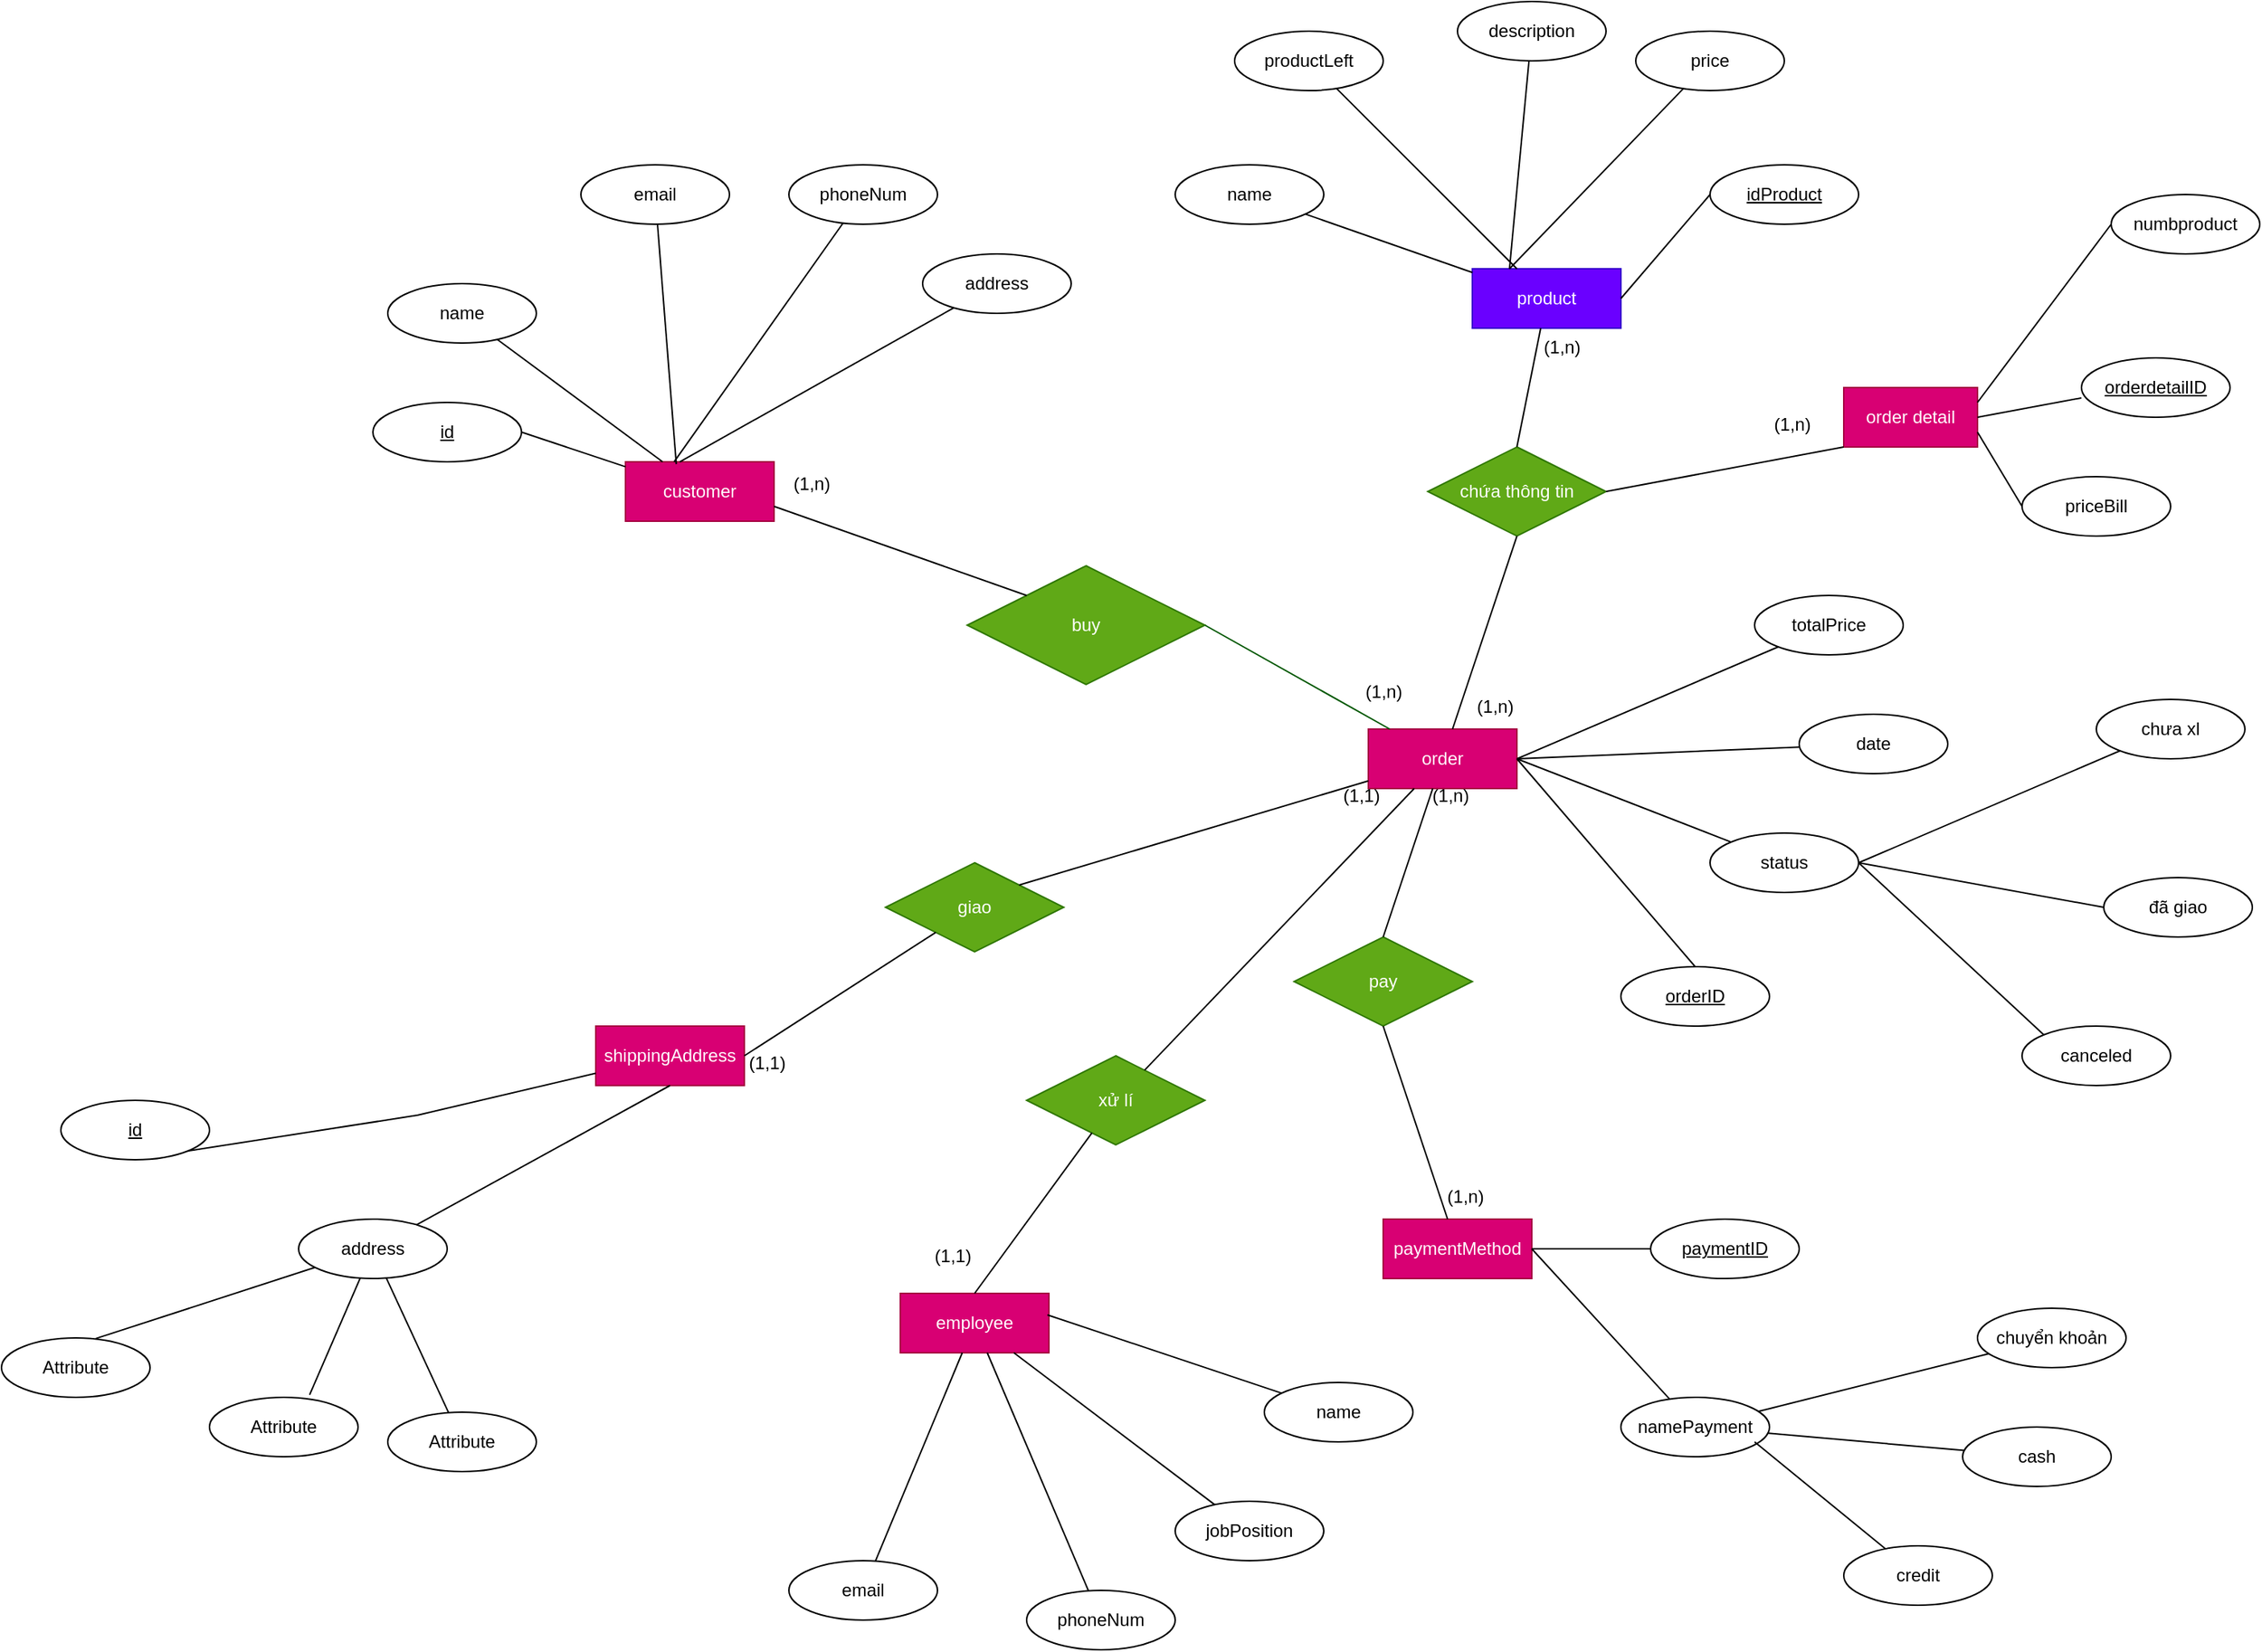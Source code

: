 <mxfile version="22.0.4" type="github">
  <diagram name="Page-1" id="J78H1yWdMGA6dcJvO-is">
    <mxGraphModel dx="3128" dy="2287" grid="1" gridSize="10" guides="1" tooltips="1" connect="1" arrows="1" fold="1" page="1" pageScale="1" pageWidth="850" pageHeight="1100" math="0" shadow="0">
      <root>
        <mxCell id="0" />
        <mxCell id="1" parent="0" />
        <mxCell id="VAm5EBniyMLqkMirTQOu-1" value="order&lt;br&gt;" style="whiteSpace=wrap;html=1;align=center;fillColor=#d80073;fontColor=#ffffff;strokeColor=#A50040;" parent="1" vertex="1">
          <mxGeometry x="680" y="70" width="100" height="40" as="geometry" />
        </mxCell>
        <mxCell id="VAm5EBniyMLqkMirTQOu-2" value="shippingAddress&lt;br&gt;" style="whiteSpace=wrap;html=1;align=center;fillColor=#d80073;fontColor=#ffffff;strokeColor=#A50040;" parent="1" vertex="1">
          <mxGeometry x="160" y="270" width="100" height="40" as="geometry" />
        </mxCell>
        <mxCell id="VAm5EBniyMLqkMirTQOu-3" value="order detail&lt;br&gt;" style="whiteSpace=wrap;html=1;align=center;fillColor=#d80073;fontColor=#ffffff;strokeColor=#A50040;" parent="1" vertex="1">
          <mxGeometry x="1000" y="-160" width="90" height="40" as="geometry" />
        </mxCell>
        <mxCell id="VAm5EBniyMLqkMirTQOu-4" value="customer" style="whiteSpace=wrap;html=1;align=center;fillColor=#d80073;fontColor=#ffffff;strokeColor=#A50040;" parent="1" vertex="1">
          <mxGeometry x="180" y="-110" width="100" height="40" as="geometry" />
        </mxCell>
        <mxCell id="VAm5EBniyMLqkMirTQOu-5" value="employee&lt;br&gt;" style="whiteSpace=wrap;html=1;align=center;fillColor=#d80073;fontColor=#ffffff;strokeColor=#A50040;" parent="1" vertex="1">
          <mxGeometry x="365" y="450" width="100" height="40" as="geometry" />
        </mxCell>
        <mxCell id="VAm5EBniyMLqkMirTQOu-6" value="paymentMethod&lt;br&gt;" style="whiteSpace=wrap;html=1;align=center;fillColor=#d80073;fontColor=#ffffff;strokeColor=#A50040;" parent="1" vertex="1">
          <mxGeometry x="690" y="400" width="100" height="40" as="geometry" />
        </mxCell>
        <mxCell id="VAm5EBniyMLqkMirTQOu-7" value="product&lt;br&gt;" style="whiteSpace=wrap;html=1;align=center;fillColor=#6a00ff;fontColor=#ffffff;strokeColor=#3700CC;" parent="1" vertex="1">
          <mxGeometry x="750" y="-240" width="100" height="40" as="geometry" />
        </mxCell>
        <mxCell id="VAm5EBniyMLqkMirTQOu-8" value="id" style="ellipse;whiteSpace=wrap;html=1;align=center;fontStyle=4;" parent="1" vertex="1">
          <mxGeometry x="10" y="-150" width="100" height="40" as="geometry" />
        </mxCell>
        <mxCell id="VAm5EBniyMLqkMirTQOu-9" value="phoneNum" style="ellipse;whiteSpace=wrap;html=1;align=center;" parent="1" vertex="1">
          <mxGeometry x="290" y="-310" width="100" height="40" as="geometry" />
        </mxCell>
        <mxCell id="VAm5EBniyMLqkMirTQOu-10" value="name" style="ellipse;whiteSpace=wrap;html=1;align=center;" parent="1" vertex="1">
          <mxGeometry x="20" y="-230" width="100" height="40" as="geometry" />
        </mxCell>
        <mxCell id="VAm5EBniyMLqkMirTQOu-11" value="email" style="ellipse;whiteSpace=wrap;html=1;align=center;" parent="1" vertex="1">
          <mxGeometry x="150" y="-310" width="100" height="40" as="geometry" />
        </mxCell>
        <mxCell id="VAm5EBniyMLqkMirTQOu-13" value="address" style="ellipse;whiteSpace=wrap;html=1;align=center;" parent="1" vertex="1">
          <mxGeometry x="380" y="-250" width="100" height="40" as="geometry" />
        </mxCell>
        <mxCell id="VAm5EBniyMLqkMirTQOu-14" value="" style="endArrow=none;html=1;rounded=0;exitX=0.365;exitY=0.001;exitDx=0;exitDy=0;exitPerimeter=0;" parent="1" source="VAm5EBniyMLqkMirTQOu-4" target="VAm5EBniyMLqkMirTQOu-13" edge="1">
          <mxGeometry relative="1" as="geometry">
            <mxPoint x="340" y="-150" as="sourcePoint" />
            <mxPoint x="500" y="-130.48" as="targetPoint" />
          </mxGeometry>
        </mxCell>
        <mxCell id="VAm5EBniyMLqkMirTQOu-15" value="" style="endArrow=none;html=1;rounded=0;exitX=0.327;exitY=0.001;exitDx=0;exitDy=0;exitPerimeter=0;" parent="1" source="VAm5EBniyMLqkMirTQOu-4" target="VAm5EBniyMLqkMirTQOu-9" edge="1">
          <mxGeometry relative="1" as="geometry">
            <mxPoint x="300" y="-110" as="sourcePoint" />
            <mxPoint x="460" y="-110" as="targetPoint" />
          </mxGeometry>
        </mxCell>
        <mxCell id="VAm5EBniyMLqkMirTQOu-16" value="" style="endArrow=none;html=1;rounded=0;exitX=0.342;exitY=0.039;exitDx=0;exitDy=0;exitPerimeter=0;" parent="1" source="VAm5EBniyMLqkMirTQOu-4" target="VAm5EBniyMLqkMirTQOu-11" edge="1">
          <mxGeometry relative="1" as="geometry">
            <mxPoint x="300" y="-110" as="sourcePoint" />
            <mxPoint x="460" y="-110" as="targetPoint" />
          </mxGeometry>
        </mxCell>
        <mxCell id="VAm5EBniyMLqkMirTQOu-17" value="" style="endArrow=none;html=1;rounded=0;exitX=1;exitY=0.5;exitDx=0;exitDy=0;" parent="1" source="VAm5EBniyMLqkMirTQOu-8" target="VAm5EBniyMLqkMirTQOu-4" edge="1">
          <mxGeometry relative="1" as="geometry">
            <mxPoint x="110" y="-80" as="sourcePoint" />
            <mxPoint x="270" y="-80" as="targetPoint" />
          </mxGeometry>
        </mxCell>
        <mxCell id="VAm5EBniyMLqkMirTQOu-18" value="" style="endArrow=none;html=1;rounded=0;entryX=0.25;entryY=0;entryDx=0;entryDy=0;" parent="1" source="VAm5EBniyMLqkMirTQOu-10" target="VAm5EBniyMLqkMirTQOu-4" edge="1">
          <mxGeometry relative="1" as="geometry">
            <mxPoint x="180" y="-210" as="sourcePoint" />
            <mxPoint x="340" y="-210" as="targetPoint" />
          </mxGeometry>
        </mxCell>
        <mxCell id="VAm5EBniyMLqkMirTQOu-19" value="idProduct" style="ellipse;whiteSpace=wrap;html=1;align=center;fontStyle=4;" parent="1" vertex="1">
          <mxGeometry x="910" y="-310" width="100" height="40" as="geometry" />
        </mxCell>
        <mxCell id="VAm5EBniyMLqkMirTQOu-20" value="price" style="ellipse;whiteSpace=wrap;html=1;align=center;" parent="1" vertex="1">
          <mxGeometry x="860" y="-400" width="100" height="40" as="geometry" />
        </mxCell>
        <mxCell id="VAm5EBniyMLqkMirTQOu-21" value="productLeft" style="ellipse;whiteSpace=wrap;html=1;align=center;" parent="1" vertex="1">
          <mxGeometry x="590" y="-400" width="100" height="40" as="geometry" />
        </mxCell>
        <mxCell id="VAm5EBniyMLqkMirTQOu-22" value="name" style="ellipse;whiteSpace=wrap;html=1;align=center;" parent="1" vertex="1">
          <mxGeometry x="550" y="-310" width="100" height="40" as="geometry" />
        </mxCell>
        <mxCell id="VAm5EBniyMLqkMirTQOu-23" value="description" style="ellipse;whiteSpace=wrap;html=1;align=center;" parent="1" vertex="1">
          <mxGeometry x="740" y="-420" width="100" height="40" as="geometry" />
        </mxCell>
        <mxCell id="VAm5EBniyMLqkMirTQOu-25" value="" style="endArrow=none;html=1;rounded=0;" parent="1" source="VAm5EBniyMLqkMirTQOu-22" target="VAm5EBniyMLqkMirTQOu-7" edge="1">
          <mxGeometry relative="1" as="geometry">
            <mxPoint x="680" y="-100" as="sourcePoint" />
            <mxPoint x="840" y="-100" as="targetPoint" />
          </mxGeometry>
        </mxCell>
        <mxCell id="VAm5EBniyMLqkMirTQOu-26" value="" style="endArrow=none;html=1;rounded=0;" parent="1" source="VAm5EBniyMLqkMirTQOu-21" target="VAm5EBniyMLqkMirTQOu-7" edge="1">
          <mxGeometry relative="1" as="geometry">
            <mxPoint x="680" y="-220" as="sourcePoint" />
            <mxPoint x="840" y="-220" as="targetPoint" />
          </mxGeometry>
        </mxCell>
        <mxCell id="VAm5EBniyMLqkMirTQOu-27" value="" style="endArrow=none;html=1;rounded=0;entryX=0.25;entryY=0;entryDx=0;entryDy=0;" parent="1" source="VAm5EBniyMLqkMirTQOu-23" target="VAm5EBniyMLqkMirTQOu-7" edge="1">
          <mxGeometry relative="1" as="geometry">
            <mxPoint x="800" y="-230" as="sourcePoint" />
            <mxPoint x="960" y="-230" as="targetPoint" />
          </mxGeometry>
        </mxCell>
        <mxCell id="VAm5EBniyMLqkMirTQOu-28" value="" style="endArrow=none;html=1;rounded=0;exitX=0.25;exitY=0;exitDx=0;exitDy=0;" parent="1" source="VAm5EBniyMLqkMirTQOu-7" target="VAm5EBniyMLqkMirTQOu-20" edge="1">
          <mxGeometry relative="1" as="geometry">
            <mxPoint x="820" y="-230" as="sourcePoint" />
            <mxPoint x="980" y="-230" as="targetPoint" />
          </mxGeometry>
        </mxCell>
        <mxCell id="VAm5EBniyMLqkMirTQOu-30" value="" style="endArrow=none;html=1;rounded=0;exitX=1;exitY=0.5;exitDx=0;exitDy=0;entryX=0;entryY=0.5;entryDx=0;entryDy=0;" parent="1" source="VAm5EBniyMLqkMirTQOu-7" target="VAm5EBniyMLqkMirTQOu-19" edge="1">
          <mxGeometry relative="1" as="geometry">
            <mxPoint x="880" y="-80" as="sourcePoint" />
            <mxPoint x="1040" y="-80" as="targetPoint" />
          </mxGeometry>
        </mxCell>
        <mxCell id="VAm5EBniyMLqkMirTQOu-32" value="orderID" style="ellipse;whiteSpace=wrap;html=1;align=center;fontStyle=4;" parent="1" vertex="1">
          <mxGeometry x="850" y="230" width="100" height="40" as="geometry" />
        </mxCell>
        <mxCell id="VAm5EBniyMLqkMirTQOu-33" value="date" style="ellipse;whiteSpace=wrap;html=1;align=center;" parent="1" vertex="1">
          <mxGeometry x="970" y="60" width="100" height="40" as="geometry" />
        </mxCell>
        <mxCell id="VAm5EBniyMLqkMirTQOu-34" value="status" style="ellipse;whiteSpace=wrap;html=1;align=center;" parent="1" vertex="1">
          <mxGeometry x="910" y="140" width="100" height="40" as="geometry" />
        </mxCell>
        <mxCell id="VAm5EBniyMLqkMirTQOu-35" value="totalPrice" style="ellipse;whiteSpace=wrap;html=1;align=center;" parent="1" vertex="1">
          <mxGeometry x="940" y="-20" width="100" height="40" as="geometry" />
        </mxCell>
        <mxCell id="VAm5EBniyMLqkMirTQOu-38" value="" style="endArrow=none;html=1;rounded=0;entryX=0.5;entryY=0;entryDx=0;entryDy=0;exitX=1;exitY=0.5;exitDx=0;exitDy=0;" parent="1" source="VAm5EBniyMLqkMirTQOu-1" target="VAm5EBniyMLqkMirTQOu-32" edge="1">
          <mxGeometry relative="1" as="geometry">
            <mxPoint x="420" y="200" as="sourcePoint" />
            <mxPoint x="580" y="200" as="targetPoint" />
          </mxGeometry>
        </mxCell>
        <mxCell id="VAm5EBniyMLqkMirTQOu-39" value="" style="endArrow=none;html=1;rounded=0;exitX=1;exitY=0.5;exitDx=0;exitDy=0;" parent="1" source="VAm5EBniyMLqkMirTQOu-1" target="VAm5EBniyMLqkMirTQOu-34" edge="1">
          <mxGeometry relative="1" as="geometry">
            <mxPoint x="500" y="60" as="sourcePoint" />
            <mxPoint x="660" y="60" as="targetPoint" />
          </mxGeometry>
        </mxCell>
        <mxCell id="VAm5EBniyMLqkMirTQOu-40" value="" style="endArrow=none;html=1;rounded=0;exitX=1;exitY=0.5;exitDx=0;exitDy=0;" parent="1" source="VAm5EBniyMLqkMirTQOu-1" target="VAm5EBniyMLqkMirTQOu-33" edge="1">
          <mxGeometry relative="1" as="geometry">
            <mxPoint x="500" y="60" as="sourcePoint" />
            <mxPoint x="660" y="60" as="targetPoint" />
          </mxGeometry>
        </mxCell>
        <mxCell id="VAm5EBniyMLqkMirTQOu-41" value="" style="endArrow=none;html=1;rounded=0;exitX=1;exitY=0.5;exitDx=0;exitDy=0;" parent="1" source="VAm5EBniyMLqkMirTQOu-1" target="VAm5EBniyMLqkMirTQOu-35" edge="1">
          <mxGeometry relative="1" as="geometry">
            <mxPoint x="500" y="60" as="sourcePoint" />
            <mxPoint x="660" y="60" as="targetPoint" />
          </mxGeometry>
        </mxCell>
        <mxCell id="VAm5EBniyMLqkMirTQOu-42" value="chưa xl" style="ellipse;whiteSpace=wrap;html=1;align=center;" parent="1" vertex="1">
          <mxGeometry x="1170" y="50" width="100" height="40" as="geometry" />
        </mxCell>
        <mxCell id="VAm5EBniyMLqkMirTQOu-43" value="canceled" style="ellipse;whiteSpace=wrap;html=1;align=center;" parent="1" vertex="1">
          <mxGeometry x="1120" y="270" width="100" height="40" as="geometry" />
        </mxCell>
        <mxCell id="VAm5EBniyMLqkMirTQOu-44" value="đã giao" style="ellipse;whiteSpace=wrap;html=1;align=center;" parent="1" vertex="1">
          <mxGeometry x="1175" y="170" width="100" height="40" as="geometry" />
        </mxCell>
        <mxCell id="VAm5EBniyMLqkMirTQOu-45" value="" style="endArrow=none;html=1;rounded=0;exitX=1;exitY=0.5;exitDx=0;exitDy=0;" parent="1" source="VAm5EBniyMLqkMirTQOu-34" target="VAm5EBniyMLqkMirTQOu-42" edge="1">
          <mxGeometry relative="1" as="geometry">
            <mxPoint x="1040" y="140" as="sourcePoint" />
            <mxPoint x="1200" y="140" as="targetPoint" />
          </mxGeometry>
        </mxCell>
        <mxCell id="VAm5EBniyMLqkMirTQOu-46" value="" style="endArrow=none;html=1;rounded=0;exitX=1;exitY=0.5;exitDx=0;exitDy=0;entryX=0;entryY=0;entryDx=0;entryDy=0;" parent="1" source="VAm5EBniyMLqkMirTQOu-34" target="VAm5EBniyMLqkMirTQOu-43" edge="1">
          <mxGeometry relative="1" as="geometry">
            <mxPoint x="960" y="230" as="sourcePoint" />
            <mxPoint x="1120" y="230" as="targetPoint" />
          </mxGeometry>
        </mxCell>
        <mxCell id="VAm5EBniyMLqkMirTQOu-47" value="" style="endArrow=none;html=1;rounded=0;exitX=1;exitY=0.5;exitDx=0;exitDy=0;entryX=0;entryY=0.5;entryDx=0;entryDy=0;" parent="1" source="VAm5EBniyMLqkMirTQOu-34" target="VAm5EBniyMLqkMirTQOu-44" edge="1">
          <mxGeometry relative="1" as="geometry">
            <mxPoint x="980" y="210" as="sourcePoint" />
            <mxPoint x="1140" y="210" as="targetPoint" />
          </mxGeometry>
        </mxCell>
        <mxCell id="VAm5EBniyMLqkMirTQOu-49" value="paymentID" style="ellipse;whiteSpace=wrap;html=1;align=center;fontStyle=4;" parent="1" vertex="1">
          <mxGeometry x="870" y="400" width="100" height="40" as="geometry" />
        </mxCell>
        <mxCell id="VAm5EBniyMLqkMirTQOu-50" value="namePayment" style="ellipse;whiteSpace=wrap;html=1;align=center;" parent="1" vertex="1">
          <mxGeometry x="850" y="520" width="100" height="40" as="geometry" />
        </mxCell>
        <mxCell id="VAm5EBniyMLqkMirTQOu-51" value="" style="endArrow=none;html=1;rounded=0;exitX=1;exitY=0.5;exitDx=0;exitDy=0;" parent="1" source="VAm5EBniyMLqkMirTQOu-6" target="VAm5EBniyMLqkMirTQOu-50" edge="1">
          <mxGeometry relative="1" as="geometry">
            <mxPoint x="770" y="500" as="sourcePoint" />
            <mxPoint x="930" y="500" as="targetPoint" />
          </mxGeometry>
        </mxCell>
        <mxCell id="VAm5EBniyMLqkMirTQOu-52" value="" style="endArrow=none;html=1;rounded=0;entryX=0;entryY=0.5;entryDx=0;entryDy=0;exitX=1;exitY=0.5;exitDx=0;exitDy=0;" parent="1" source="VAm5EBniyMLqkMirTQOu-6" target="VAm5EBniyMLqkMirTQOu-49" edge="1">
          <mxGeometry relative="1" as="geometry">
            <mxPoint x="530" y="400" as="sourcePoint" />
            <mxPoint x="690" y="400" as="targetPoint" />
          </mxGeometry>
        </mxCell>
        <mxCell id="VAm5EBniyMLqkMirTQOu-53" value="cash" style="ellipse;whiteSpace=wrap;html=1;align=center;" parent="1" vertex="1">
          <mxGeometry x="1080" y="540" width="100" height="40" as="geometry" />
        </mxCell>
        <mxCell id="VAm5EBniyMLqkMirTQOu-54" value="chuyển khoản" style="ellipse;whiteSpace=wrap;html=1;align=center;" parent="1" vertex="1">
          <mxGeometry x="1090" y="460" width="100" height="40" as="geometry" />
        </mxCell>
        <mxCell id="VAm5EBniyMLqkMirTQOu-55" value="credit" style="ellipse;whiteSpace=wrap;html=1;align=center;" parent="1" vertex="1">
          <mxGeometry x="1000" y="620" width="100" height="40" as="geometry" />
        </mxCell>
        <mxCell id="VAm5EBniyMLqkMirTQOu-56" value="" style="endArrow=none;html=1;rounded=0;" parent="1" source="VAm5EBniyMLqkMirTQOu-50" target="VAm5EBniyMLqkMirTQOu-54" edge="1">
          <mxGeometry relative="1" as="geometry">
            <mxPoint x="880" y="490" as="sourcePoint" />
            <mxPoint x="1040" y="490" as="targetPoint" />
          </mxGeometry>
        </mxCell>
        <mxCell id="VAm5EBniyMLqkMirTQOu-57" value="" style="endArrow=none;html=1;rounded=0;" parent="1" source="VAm5EBniyMLqkMirTQOu-50" target="VAm5EBniyMLqkMirTQOu-53" edge="1">
          <mxGeometry relative="1" as="geometry">
            <mxPoint x="880" y="490" as="sourcePoint" />
            <mxPoint x="1040" y="490" as="targetPoint" />
          </mxGeometry>
        </mxCell>
        <mxCell id="VAm5EBniyMLqkMirTQOu-58" value="" style="endArrow=none;html=1;rounded=0;" parent="1" target="VAm5EBniyMLqkMirTQOu-55" edge="1">
          <mxGeometry relative="1" as="geometry">
            <mxPoint x="940" y="550" as="sourcePoint" />
            <mxPoint x="1040" y="490" as="targetPoint" />
          </mxGeometry>
        </mxCell>
        <mxCell id="VAm5EBniyMLqkMirTQOu-59" value="name" style="ellipse;whiteSpace=wrap;html=1;align=center;" parent="1" vertex="1">
          <mxGeometry x="610" y="510" width="100" height="40" as="geometry" />
        </mxCell>
        <mxCell id="VAm5EBniyMLqkMirTQOu-60" value="jobPosition" style="ellipse;whiteSpace=wrap;html=1;align=center;" parent="1" vertex="1">
          <mxGeometry x="550" y="590" width="100" height="40" as="geometry" />
        </mxCell>
        <mxCell id="VAm5EBniyMLqkMirTQOu-61" value="phoneNum" style="ellipse;whiteSpace=wrap;html=1;align=center;" parent="1" vertex="1">
          <mxGeometry x="450" y="650" width="100" height="40" as="geometry" />
        </mxCell>
        <mxCell id="VAm5EBniyMLqkMirTQOu-62" value="email" style="ellipse;whiteSpace=wrap;html=1;align=center;" parent="1" vertex="1">
          <mxGeometry x="290" y="630" width="100" height="40" as="geometry" />
        </mxCell>
        <mxCell id="VAm5EBniyMLqkMirTQOu-63" value="" style="endArrow=none;html=1;rounded=0;" parent="1" source="VAm5EBniyMLqkMirTQOu-5" target="VAm5EBniyMLqkMirTQOu-62" edge="1">
          <mxGeometry relative="1" as="geometry">
            <mxPoint x="370" y="610" as="sourcePoint" />
            <mxPoint x="530" y="610" as="targetPoint" />
          </mxGeometry>
        </mxCell>
        <mxCell id="VAm5EBniyMLqkMirTQOu-64" value="" style="endArrow=none;html=1;rounded=0;" parent="1" source="VAm5EBniyMLqkMirTQOu-5" target="VAm5EBniyMLqkMirTQOu-61" edge="1">
          <mxGeometry relative="1" as="geometry">
            <mxPoint x="370" y="610" as="sourcePoint" />
            <mxPoint x="530" y="610" as="targetPoint" />
          </mxGeometry>
        </mxCell>
        <mxCell id="VAm5EBniyMLqkMirTQOu-65" value="" style="endArrow=none;html=1;rounded=0;" parent="1" source="VAm5EBniyMLqkMirTQOu-5" target="VAm5EBniyMLqkMirTQOu-60" edge="1">
          <mxGeometry relative="1" as="geometry">
            <mxPoint x="370" y="610" as="sourcePoint" />
            <mxPoint x="530" y="610" as="targetPoint" />
          </mxGeometry>
        </mxCell>
        <mxCell id="VAm5EBniyMLqkMirTQOu-66" value="" style="endArrow=none;html=1;rounded=0;exitX=0.99;exitY=0.362;exitDx=0;exitDy=0;exitPerimeter=0;" parent="1" source="VAm5EBniyMLqkMirTQOu-5" target="VAm5EBniyMLqkMirTQOu-59" edge="1">
          <mxGeometry relative="1" as="geometry">
            <mxPoint x="370" y="610" as="sourcePoint" />
            <mxPoint x="530" y="610" as="targetPoint" />
          </mxGeometry>
        </mxCell>
        <mxCell id="VAm5EBniyMLqkMirTQOu-67" value="Attribute" style="ellipse;whiteSpace=wrap;html=1;align=center;" parent="1" vertex="1">
          <mxGeometry x="20" y="530" width="100" height="40" as="geometry" />
        </mxCell>
        <mxCell id="VAm5EBniyMLqkMirTQOu-69" value="Attribute" style="ellipse;whiteSpace=wrap;html=1;align=center;" parent="1" vertex="1">
          <mxGeometry x="-240" y="480" width="100" height="40" as="geometry" />
        </mxCell>
        <mxCell id="VAm5EBniyMLqkMirTQOu-70" value="address" style="ellipse;whiteSpace=wrap;html=1;align=center;" parent="1" vertex="1">
          <mxGeometry x="-40" y="400" width="100" height="40" as="geometry" />
        </mxCell>
        <mxCell id="VAm5EBniyMLqkMirTQOu-71" value="" style="endArrow=none;html=1;rounded=0;exitX=1;exitY=1;exitDx=0;exitDy=0;" parent="1" source="VAm5EBniyMLqkMirTQOu-72" target="VAm5EBniyMLqkMirTQOu-2" edge="1">
          <mxGeometry relative="1" as="geometry">
            <mxPoint x="-100" y="330.0" as="sourcePoint" />
            <mxPoint x="160" y="230" as="targetPoint" />
            <Array as="points">
              <mxPoint x="40" y="330" />
            </Array>
          </mxGeometry>
        </mxCell>
        <mxCell id="VAm5EBniyMLqkMirTQOu-72" value="id" style="ellipse;whiteSpace=wrap;html=1;align=center;fontStyle=4;" parent="1" vertex="1">
          <mxGeometry x="-200" y="320" width="100" height="40" as="geometry" />
        </mxCell>
        <mxCell id="VAm5EBniyMLqkMirTQOu-74" value="" style="endArrow=none;html=1;rounded=0;entryX=0.5;entryY=1;entryDx=0;entryDy=0;" parent="1" source="VAm5EBniyMLqkMirTQOu-70" target="VAm5EBniyMLqkMirTQOu-2" edge="1">
          <mxGeometry relative="1" as="geometry">
            <mxPoint x="70" y="400" as="sourcePoint" />
            <mxPoint x="230" y="400" as="targetPoint" />
          </mxGeometry>
        </mxCell>
        <mxCell id="VAm5EBniyMLqkMirTQOu-75" value="" style="endArrow=none;html=1;rounded=0;exitX=0.634;exitY=0.011;exitDx=0;exitDy=0;exitPerimeter=0;" parent="1" source="VAm5EBniyMLqkMirTQOu-69" target="VAm5EBniyMLqkMirTQOu-70" edge="1">
          <mxGeometry relative="1" as="geometry">
            <mxPoint x="-130" y="470" as="sourcePoint" />
            <mxPoint x="30" y="470" as="targetPoint" />
          </mxGeometry>
        </mxCell>
        <mxCell id="VAm5EBniyMLqkMirTQOu-76" value="" style="endArrow=none;html=1;rounded=0;" parent="1" source="VAm5EBniyMLqkMirTQOu-70" target="VAm5EBniyMLqkMirTQOu-67" edge="1">
          <mxGeometry relative="1" as="geometry">
            <mxPoint x="-120" y="510" as="sourcePoint" />
            <mxPoint x="40" y="510" as="targetPoint" />
          </mxGeometry>
        </mxCell>
        <mxCell id="VAm5EBniyMLqkMirTQOu-77" value="Attribute" style="ellipse;whiteSpace=wrap;html=1;align=center;" parent="1" vertex="1">
          <mxGeometry x="-100" y="520" width="100" height="40" as="geometry" />
        </mxCell>
        <mxCell id="VAm5EBniyMLqkMirTQOu-78" value="" style="endArrow=none;html=1;rounded=0;exitX=0.674;exitY=-0.043;exitDx=0;exitDy=0;exitPerimeter=0;" parent="1" source="VAm5EBniyMLqkMirTQOu-77" target="VAm5EBniyMLqkMirTQOu-70" edge="1">
          <mxGeometry relative="1" as="geometry">
            <mxPoint x="30" y="450" as="sourcePoint" />
            <mxPoint x="190" y="450" as="targetPoint" />
          </mxGeometry>
        </mxCell>
        <mxCell id="VAm5EBniyMLqkMirTQOu-80" value="chứa thông tin" style="shape=rhombus;perimeter=rhombusPerimeter;whiteSpace=wrap;html=1;align=center;fillColor=#60a917;fontColor=#ffffff;strokeColor=#2D7600;" parent="1" vertex="1">
          <mxGeometry x="720" y="-120" width="120" height="60" as="geometry" />
        </mxCell>
        <mxCell id="VAm5EBniyMLqkMirTQOu-81" value="" style="endArrow=none;html=1;rounded=0;entryX=0.5;entryY=1;entryDx=0;entryDy=0;" parent="1" source="VAm5EBniyMLqkMirTQOu-1" target="VAm5EBniyMLqkMirTQOu-80" edge="1">
          <mxGeometry relative="1" as="geometry">
            <mxPoint x="590" as="sourcePoint" />
            <mxPoint x="750" as="targetPoint" />
          </mxGeometry>
        </mxCell>
        <mxCell id="VAm5EBniyMLqkMirTQOu-82" value="" style="endArrow=none;html=1;rounded=0;exitX=0.5;exitY=0;exitDx=0;exitDy=0;" parent="1" source="VAm5EBniyMLqkMirTQOu-80" target="VAm5EBniyMLqkMirTQOu-7" edge="1">
          <mxGeometry relative="1" as="geometry">
            <mxPoint x="860" y="-150" as="sourcePoint" />
            <mxPoint x="1020" y="-150" as="targetPoint" />
          </mxGeometry>
        </mxCell>
        <mxCell id="VAm5EBniyMLqkMirTQOu-83" value="" style="endArrow=none;html=1;rounded=0;exitX=1;exitY=0.5;exitDx=0;exitDy=0;entryX=0;entryY=1;entryDx=0;entryDy=0;" parent="1" source="VAm5EBniyMLqkMirTQOu-80" target="VAm5EBniyMLqkMirTQOu-3" edge="1">
          <mxGeometry relative="1" as="geometry">
            <mxPoint x="850" y="-140.48" as="sourcePoint" />
            <mxPoint x="1010" y="-140.48" as="targetPoint" />
          </mxGeometry>
        </mxCell>
        <mxCell id="VAm5EBniyMLqkMirTQOu-84" value="priceBill" style="ellipse;whiteSpace=wrap;html=1;align=center;" parent="1" vertex="1">
          <mxGeometry x="1120" y="-100" width="100" height="40" as="geometry" />
        </mxCell>
        <mxCell id="VAm5EBniyMLqkMirTQOu-85" value="orderdetailID" style="ellipse;whiteSpace=wrap;html=1;align=center;fontStyle=4;" parent="1" vertex="1">
          <mxGeometry x="1160" y="-180" width="100" height="40" as="geometry" />
        </mxCell>
        <mxCell id="VAm5EBniyMLqkMirTQOu-86" value="numbproduct" style="ellipse;whiteSpace=wrap;html=1;align=center;" parent="1" vertex="1">
          <mxGeometry x="1180" y="-290" width="100" height="40" as="geometry" />
        </mxCell>
        <mxCell id="VAm5EBniyMLqkMirTQOu-87" value="" style="endArrow=none;html=1;rounded=0;entryX=0;entryY=0.5;entryDx=0;entryDy=0;exitX=1;exitY=0.25;exitDx=0;exitDy=0;" parent="1" source="VAm5EBniyMLqkMirTQOu-3" target="VAm5EBniyMLqkMirTQOu-86" edge="1">
          <mxGeometry relative="1" as="geometry">
            <mxPoint x="770" y="-40" as="sourcePoint" />
            <mxPoint x="930" y="-40" as="targetPoint" />
          </mxGeometry>
        </mxCell>
        <mxCell id="VAm5EBniyMLqkMirTQOu-88" value="" style="endArrow=none;html=1;rounded=0;entryX=-0.001;entryY=0.675;entryDx=0;entryDy=0;entryPerimeter=0;exitX=1;exitY=0.5;exitDx=0;exitDy=0;" parent="1" source="VAm5EBniyMLqkMirTQOu-3" target="VAm5EBniyMLqkMirTQOu-85" edge="1">
          <mxGeometry relative="1" as="geometry">
            <mxPoint x="770" y="-40" as="sourcePoint" />
            <mxPoint x="930" y="-40" as="targetPoint" />
          </mxGeometry>
        </mxCell>
        <mxCell id="VAm5EBniyMLqkMirTQOu-89" value="" style="endArrow=none;html=1;rounded=0;entryX=0;entryY=0.5;entryDx=0;entryDy=0;exitX=1;exitY=0.75;exitDx=0;exitDy=0;" parent="1" source="VAm5EBniyMLqkMirTQOu-3" target="VAm5EBniyMLqkMirTQOu-84" edge="1">
          <mxGeometry relative="1" as="geometry">
            <mxPoint x="770" y="-40" as="sourcePoint" />
            <mxPoint x="930" y="-40" as="targetPoint" />
          </mxGeometry>
        </mxCell>
        <mxCell id="VAm5EBniyMLqkMirTQOu-90" value="buy" style="shape=rhombus;perimeter=rhombusPerimeter;whiteSpace=wrap;html=1;align=center;fillColor=#60a917;fontColor=#ffffff;strokeColor=#2D7600;" parent="1" vertex="1">
          <mxGeometry x="410" y="-40" width="160" height="80" as="geometry" />
        </mxCell>
        <mxCell id="VAm5EBniyMLqkMirTQOu-91" value="" style="endArrow=none;html=1;rounded=0;exitX=1;exitY=0.75;exitDx=0;exitDy=0;entryX=0;entryY=0;entryDx=0;entryDy=0;" parent="1" source="VAm5EBniyMLqkMirTQOu-4" target="VAm5EBniyMLqkMirTQOu-90" edge="1">
          <mxGeometry relative="1" as="geometry">
            <mxPoint x="210" y="-30" as="sourcePoint" />
            <mxPoint x="370" y="-30" as="targetPoint" />
          </mxGeometry>
        </mxCell>
        <mxCell id="VAm5EBniyMLqkMirTQOu-92" value="" style="endArrow=none;html=1;rounded=0;exitX=1;exitY=0.5;exitDx=0;exitDy=0;fillColor=#008a00;strokeColor=#005700;" parent="1" source="VAm5EBniyMLqkMirTQOu-90" target="VAm5EBniyMLqkMirTQOu-1" edge="1">
          <mxGeometry relative="1" as="geometry">
            <mxPoint x="410" y="130" as="sourcePoint" />
            <mxPoint x="570" y="130" as="targetPoint" />
          </mxGeometry>
        </mxCell>
        <mxCell id="VAm5EBniyMLqkMirTQOu-93" value="(1,n)" style="text;html=1;align=center;verticalAlign=middle;resizable=0;points=[];autosize=1;strokeColor=none;fillColor=none;" parent="1" vertex="1">
          <mxGeometry x="280" y="-110" width="50" height="30" as="geometry" />
        </mxCell>
        <mxCell id="VAm5EBniyMLqkMirTQOu-94" value="(1,n)" style="text;html=1;align=center;verticalAlign=middle;resizable=0;points=[];autosize=1;strokeColor=none;fillColor=none;" parent="1" vertex="1">
          <mxGeometry x="665" y="30" width="50" height="30" as="geometry" />
        </mxCell>
        <mxCell id="VAm5EBniyMLqkMirTQOu-96" value="(1,n)" style="text;html=1;align=center;verticalAlign=middle;resizable=0;points=[];autosize=1;strokeColor=none;fillColor=none;" parent="1" vertex="1">
          <mxGeometry x="740" y="40" width="50" height="30" as="geometry" />
        </mxCell>
        <mxCell id="VAm5EBniyMLqkMirTQOu-97" value="(1,n)" style="text;html=1;align=center;verticalAlign=middle;resizable=0;points=[];autosize=1;strokeColor=none;fillColor=none;" parent="1" vertex="1">
          <mxGeometry x="940" y="-150" width="50" height="30" as="geometry" />
        </mxCell>
        <mxCell id="VAm5EBniyMLqkMirTQOu-98" value="pay" style="shape=rhombus;perimeter=rhombusPerimeter;whiteSpace=wrap;html=1;align=center;fillColor=#60a917;fontColor=#ffffff;strokeColor=#2D7600;" parent="1" vertex="1">
          <mxGeometry x="630" y="210" width="120" height="60" as="geometry" />
        </mxCell>
        <mxCell id="VAm5EBniyMLqkMirTQOu-100" value="" style="endArrow=none;html=1;rounded=0;exitX=0.5;exitY=0;exitDx=0;exitDy=0;" parent="1" source="VAm5EBniyMLqkMirTQOu-98" target="VAm5EBniyMLqkMirTQOu-1" edge="1">
          <mxGeometry relative="1" as="geometry">
            <mxPoint x="660" y="320" as="sourcePoint" />
            <mxPoint x="820" y="320" as="targetPoint" />
          </mxGeometry>
        </mxCell>
        <mxCell id="VAm5EBniyMLqkMirTQOu-101" value="" style="endArrow=none;html=1;rounded=0;exitX=0.5;exitY=1;exitDx=0;exitDy=0;" parent="1" source="VAm5EBniyMLqkMirTQOu-98" target="VAm5EBniyMLqkMirTQOu-6" edge="1">
          <mxGeometry relative="1" as="geometry">
            <mxPoint x="640" y="340" as="sourcePoint" />
            <mxPoint x="800" y="340" as="targetPoint" />
          </mxGeometry>
        </mxCell>
        <mxCell id="VAm5EBniyMLqkMirTQOu-102" value="(1,n)" style="text;html=1;align=center;verticalAlign=middle;resizable=0;points=[];autosize=1;strokeColor=none;fillColor=none;" parent="1" vertex="1">
          <mxGeometry x="710" y="100" width="50" height="30" as="geometry" />
        </mxCell>
        <mxCell id="VAm5EBniyMLqkMirTQOu-103" value="(1,n)" style="text;html=1;align=center;verticalAlign=middle;resizable=0;points=[];autosize=1;strokeColor=none;fillColor=none;" parent="1" vertex="1">
          <mxGeometry x="720" y="370" width="50" height="30" as="geometry" />
        </mxCell>
        <mxCell id="VAm5EBniyMLqkMirTQOu-104" value="giao" style="shape=rhombus;perimeter=rhombusPerimeter;whiteSpace=wrap;html=1;align=center;fillColor=#60a917;fontColor=#ffffff;strokeColor=#2D7600;" parent="1" vertex="1">
          <mxGeometry x="355" y="160" width="120" height="60" as="geometry" />
        </mxCell>
        <mxCell id="VAm5EBniyMLqkMirTQOu-105" value="" style="endArrow=none;html=1;rounded=0;exitX=1;exitY=0.5;exitDx=0;exitDy=0;" parent="1" source="VAm5EBniyMLqkMirTQOu-2" target="VAm5EBniyMLqkMirTQOu-104" edge="1">
          <mxGeometry relative="1" as="geometry">
            <mxPoint x="140" y="140" as="sourcePoint" />
            <mxPoint x="300" y="140" as="targetPoint" />
          </mxGeometry>
        </mxCell>
        <mxCell id="VAm5EBniyMLqkMirTQOu-106" value="" style="endArrow=none;html=1;rounded=0;exitX=1;exitY=0;exitDx=0;exitDy=0;" parent="1" source="VAm5EBniyMLqkMirTQOu-104" target="VAm5EBniyMLqkMirTQOu-1" edge="1">
          <mxGeometry relative="1" as="geometry">
            <mxPoint x="360" y="110" as="sourcePoint" />
            <mxPoint x="520" y="110" as="targetPoint" />
          </mxGeometry>
        </mxCell>
        <mxCell id="VAm5EBniyMLqkMirTQOu-108" value="(1,1)" style="text;html=1;align=center;verticalAlign=middle;resizable=0;points=[];autosize=1;strokeColor=none;fillColor=none;" parent="1" vertex="1">
          <mxGeometry x="250" y="280" width="50" height="30" as="geometry" />
        </mxCell>
        <mxCell id="VAm5EBniyMLqkMirTQOu-109" value="xử lí" style="shape=rhombus;perimeter=rhombusPerimeter;whiteSpace=wrap;html=1;align=center;fillColor=#60a917;fontColor=#ffffff;strokeColor=#2D7600;" parent="1" vertex="1">
          <mxGeometry x="450" y="290" width="120" height="60" as="geometry" />
        </mxCell>
        <mxCell id="VAm5EBniyMLqkMirTQOu-110" value="" style="endArrow=none;html=1;rounded=0;exitX=0.5;exitY=0;exitDx=0;exitDy=0;" parent="1" source="VAm5EBniyMLqkMirTQOu-5" target="VAm5EBniyMLqkMirTQOu-109" edge="1">
          <mxGeometry relative="1" as="geometry">
            <mxPoint x="360" y="400" as="sourcePoint" />
            <mxPoint x="520" y="400" as="targetPoint" />
          </mxGeometry>
        </mxCell>
        <mxCell id="VAm5EBniyMLqkMirTQOu-111" value="" style="endArrow=none;html=1;rounded=0;" parent="1" source="VAm5EBniyMLqkMirTQOu-109" target="VAm5EBniyMLqkMirTQOu-1" edge="1">
          <mxGeometry relative="1" as="geometry">
            <mxPoint x="500" y="230" as="sourcePoint" />
            <mxPoint x="660" y="230" as="targetPoint" />
          </mxGeometry>
        </mxCell>
        <mxCell id="VAm5EBniyMLqkMirTQOu-112" value="(1,1)" style="text;html=1;align=center;verticalAlign=middle;resizable=0;points=[];autosize=1;strokeColor=none;fillColor=none;" parent="1" vertex="1">
          <mxGeometry x="375" y="410" width="50" height="30" as="geometry" />
        </mxCell>
        <mxCell id="VAm5EBniyMLqkMirTQOu-113" value="(1,1)" style="text;html=1;align=center;verticalAlign=middle;resizable=0;points=[];autosize=1;strokeColor=none;fillColor=none;" parent="1" vertex="1">
          <mxGeometry x="650" y="100" width="50" height="30" as="geometry" />
        </mxCell>
        <mxCell id="VAm5EBniyMLqkMirTQOu-115" value="(1,n)" style="text;html=1;align=center;verticalAlign=middle;resizable=0;points=[];autosize=1;strokeColor=none;fillColor=none;" parent="1" vertex="1">
          <mxGeometry x="785" y="-202" width="50" height="30" as="geometry" />
        </mxCell>
      </root>
    </mxGraphModel>
  </diagram>
</mxfile>
